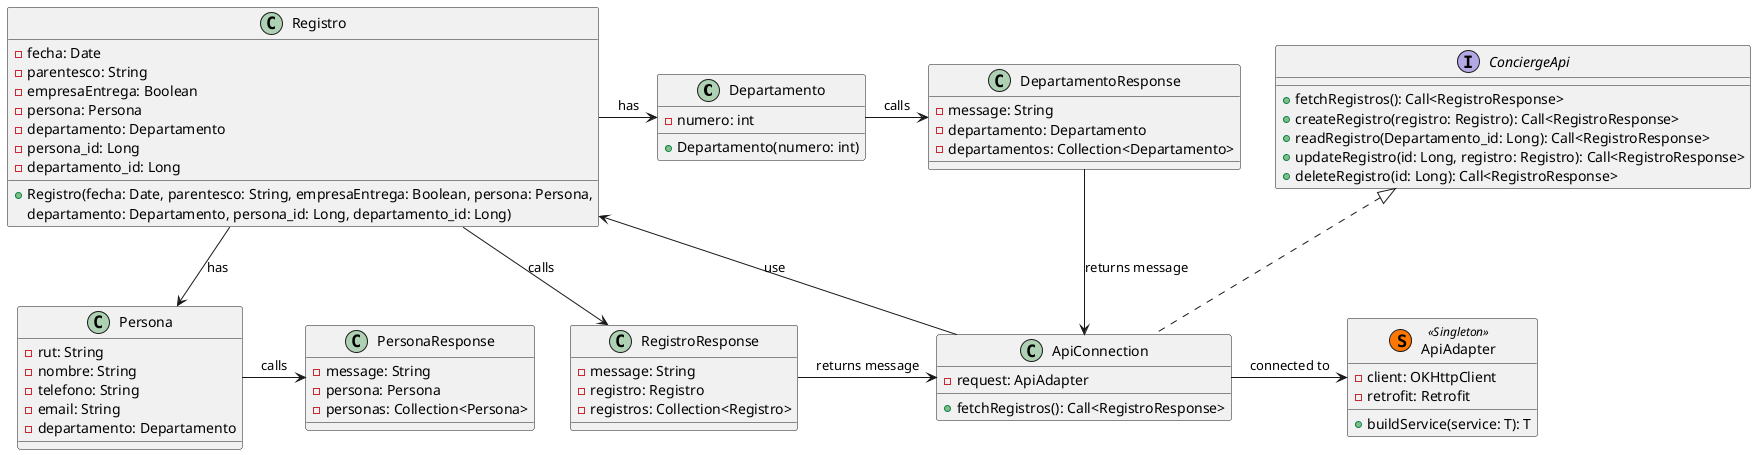 @startuml

class Departamento {
    - numero: int
    + Departamento(numero: int)
}

class DepartamentoResponse {
    - message: String
    - departamento: Departamento
    - departamentos: Collection<Departamento>
}

class Persona {
    - rut: String
    - nombre: String
    - telefono: String
    - email: String
    - departamento: Departamento
}

class PersonaResponse {
    - message: String
    - persona: Persona
    - personas: Collection<Persona>
}

class Registro {
    - fecha: Date
    - parentesco: String
    - empresaEntrega: Boolean
    - persona: Persona
    - departamento: Departamento
    - persona_id: Long
    - departamento_id: Long

    + Registro(fecha: Date, parentesco: String, empresaEntrega: Boolean, persona: Persona,
     departamento: Departamento, persona_id: Long, departamento_id: Long)
}

class RegistroResponse {
    - message: String
    - registro: Registro
    - registros: Collection<Registro>
}

Class ApiAdapter << (S,#FF7700) Singleton >> {
    - client: OKHttpClient
    - retrofit: Retrofit
    + buildService(service: T): T
}

Class ApiConnection implements ConciergeApi {
    - request: ApiAdapter
    + fetchRegistros(): Call<RegistroResponse>
}

interface ConciergeApi {
    + fetchRegistros(): Call<RegistroResponse>
    + createRegistro(registro: Registro): Call<RegistroResponse>
    + readRegistro(Departamento_id: Long): Call<RegistroResponse>
    + updateRegistro(id: Long, registro: Registro): Call<RegistroResponse>
    + deleteRegistro(id: Long): Call<RegistroResponse>
}

ApiConnection -right-> ApiAdapter : connected to
ApiConnection -left-> Registro : use
Departamento -right-> DepartamentoResponse: calls
Persona -right-> PersonaResponse: calls
Registro -down-> RegistroResponse : calls
Registro -right-> Departamento: has
Registro -down-> Persona: has
DepartamentoResponse -down-> ApiConnection : returns message
RegistroResponse -right-> ApiConnection : returns message

@enduml
